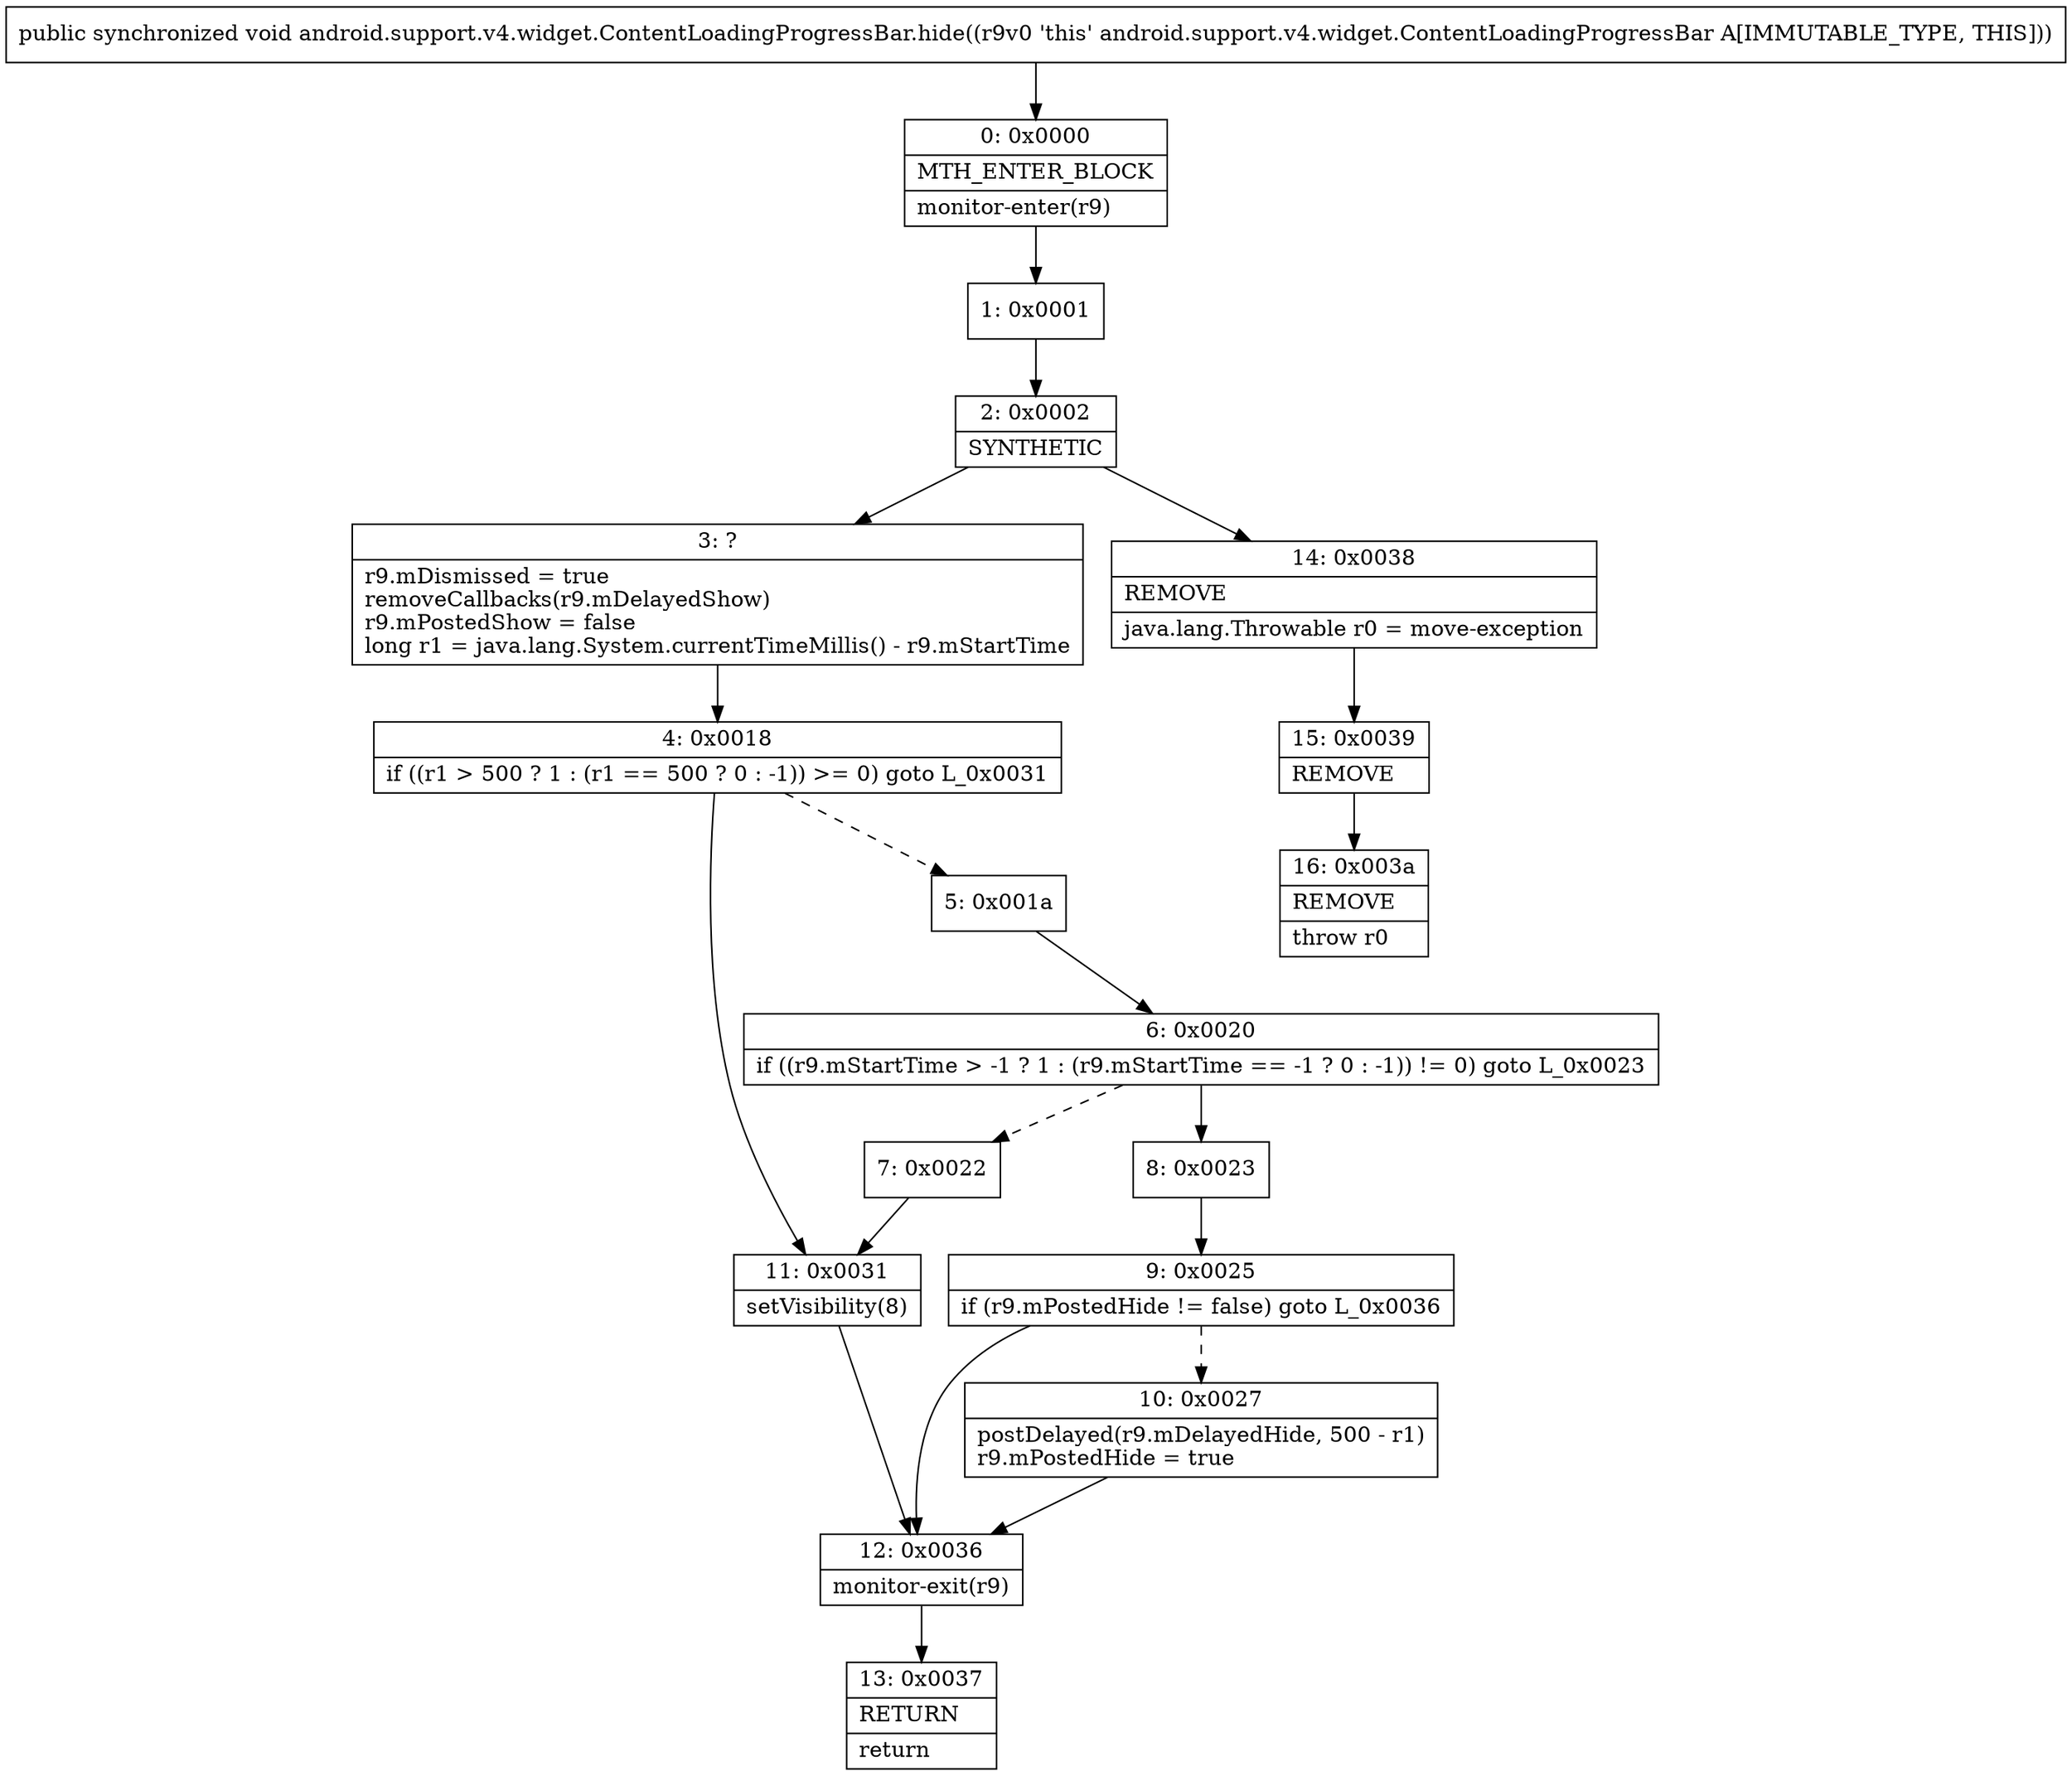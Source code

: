 digraph "CFG forandroid.support.v4.widget.ContentLoadingProgressBar.hide()V" {
Node_0 [shape=record,label="{0\:\ 0x0000|MTH_ENTER_BLOCK\l|monitor\-enter(r9)\l}"];
Node_1 [shape=record,label="{1\:\ 0x0001}"];
Node_2 [shape=record,label="{2\:\ 0x0002|SYNTHETIC\l}"];
Node_3 [shape=record,label="{3\:\ ?|r9.mDismissed = true\lremoveCallbacks(r9.mDelayedShow)\lr9.mPostedShow = false\llong r1 = java.lang.System.currentTimeMillis() \- r9.mStartTime\l}"];
Node_4 [shape=record,label="{4\:\ 0x0018|if ((r1 \> 500 ? 1 : (r1 == 500 ? 0 : \-1)) \>= 0) goto L_0x0031\l}"];
Node_5 [shape=record,label="{5\:\ 0x001a}"];
Node_6 [shape=record,label="{6\:\ 0x0020|if ((r9.mStartTime \> \-1 ? 1 : (r9.mStartTime == \-1 ? 0 : \-1)) != 0) goto L_0x0023\l}"];
Node_7 [shape=record,label="{7\:\ 0x0022}"];
Node_8 [shape=record,label="{8\:\ 0x0023}"];
Node_9 [shape=record,label="{9\:\ 0x0025|if (r9.mPostedHide != false) goto L_0x0036\l}"];
Node_10 [shape=record,label="{10\:\ 0x0027|postDelayed(r9.mDelayedHide, 500 \- r1)\lr9.mPostedHide = true\l}"];
Node_11 [shape=record,label="{11\:\ 0x0031|setVisibility(8)\l}"];
Node_12 [shape=record,label="{12\:\ 0x0036|monitor\-exit(r9)\l}"];
Node_13 [shape=record,label="{13\:\ 0x0037|RETURN\l|return\l}"];
Node_14 [shape=record,label="{14\:\ 0x0038|REMOVE\l|java.lang.Throwable r0 = move\-exception\l}"];
Node_15 [shape=record,label="{15\:\ 0x0039|REMOVE\l}"];
Node_16 [shape=record,label="{16\:\ 0x003a|REMOVE\l|throw r0\l}"];
MethodNode[shape=record,label="{public synchronized void android.support.v4.widget.ContentLoadingProgressBar.hide((r9v0 'this' android.support.v4.widget.ContentLoadingProgressBar A[IMMUTABLE_TYPE, THIS])) }"];
MethodNode -> Node_0;
Node_0 -> Node_1;
Node_1 -> Node_2;
Node_2 -> Node_3;
Node_2 -> Node_14;
Node_3 -> Node_4;
Node_4 -> Node_5[style=dashed];
Node_4 -> Node_11;
Node_5 -> Node_6;
Node_6 -> Node_7[style=dashed];
Node_6 -> Node_8;
Node_7 -> Node_11;
Node_8 -> Node_9;
Node_9 -> Node_10[style=dashed];
Node_9 -> Node_12;
Node_10 -> Node_12;
Node_11 -> Node_12;
Node_12 -> Node_13;
Node_14 -> Node_15;
Node_15 -> Node_16;
}


